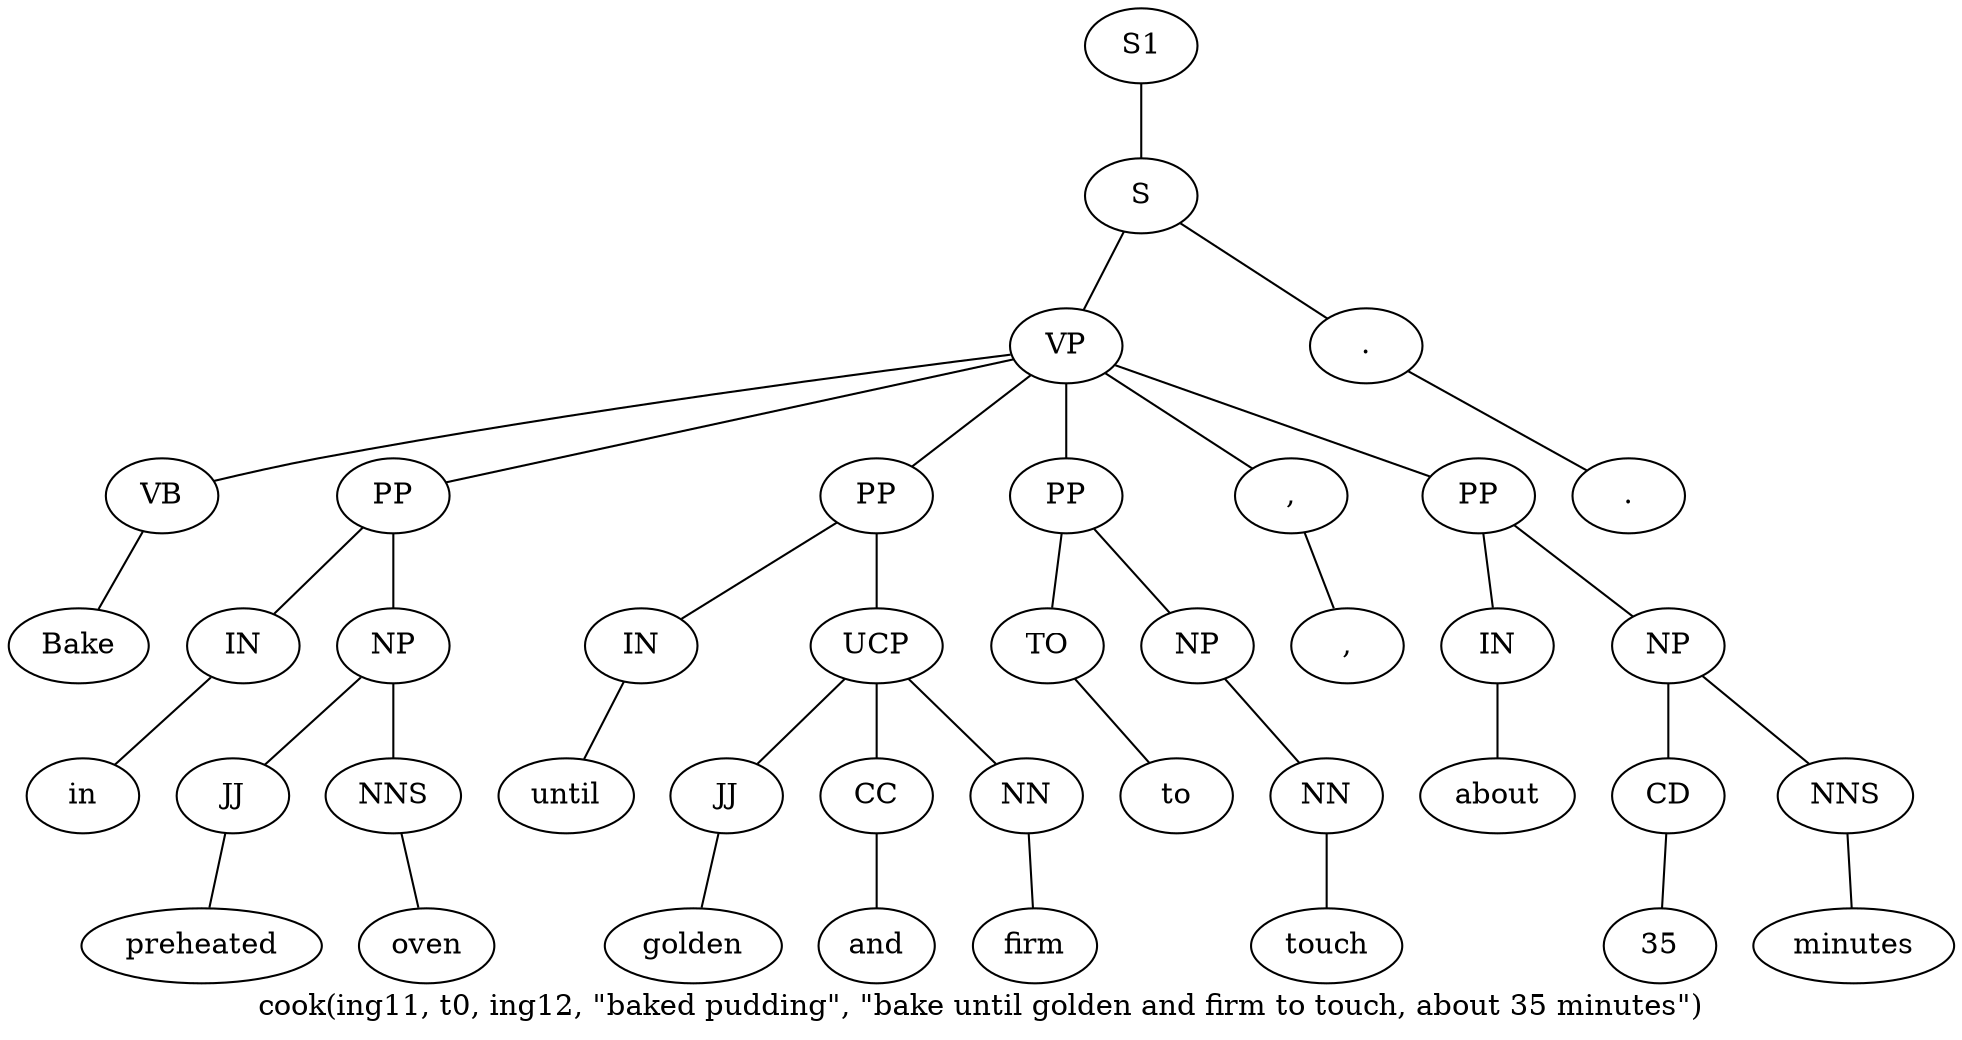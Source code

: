 graph SyntaxGraph {
	label = "cook(ing11, t0, ing12, \"baked pudding\", \"bake until golden and firm to touch, about 35 minutes\")";
	Node0 [label="S1"];
	Node1 [label="S"];
	Node2 [label="VP"];
	Node3 [label="VB"];
	Node4 [label="Bake"];
	Node5 [label="PP"];
	Node6 [label="IN"];
	Node7 [label="in"];
	Node8 [label="NP"];
	Node9 [label="JJ"];
	Node10 [label="preheated"];
	Node11 [label="NNS"];
	Node12 [label="oven"];
	Node13 [label="PP"];
	Node14 [label="IN"];
	Node15 [label="until"];
	Node16 [label="UCP"];
	Node17 [label="JJ"];
	Node18 [label="golden"];
	Node19 [label="CC"];
	Node20 [label="and"];
	Node21 [label="NN"];
	Node22 [label="firm"];
	Node23 [label="PP"];
	Node24 [label="TO"];
	Node25 [label="to"];
	Node26 [label="NP"];
	Node27 [label="NN"];
	Node28 [label="touch"];
	Node29 [label=","];
	Node30 [label=","];
	Node31 [label="PP"];
	Node32 [label="IN"];
	Node33 [label="about"];
	Node34 [label="NP"];
	Node35 [label="CD"];
	Node36 [label="35"];
	Node37 [label="NNS"];
	Node38 [label="minutes"];
	Node39 [label="."];
	Node40 [label="."];

	Node0 -- Node1;
	Node1 -- Node2;
	Node1 -- Node39;
	Node2 -- Node3;
	Node2 -- Node5;
	Node2 -- Node13;
	Node2 -- Node23;
	Node2 -- Node29;
	Node2 -- Node31;
	Node3 -- Node4;
	Node5 -- Node6;
	Node5 -- Node8;
	Node6 -- Node7;
	Node8 -- Node9;
	Node8 -- Node11;
	Node9 -- Node10;
	Node11 -- Node12;
	Node13 -- Node14;
	Node13 -- Node16;
	Node14 -- Node15;
	Node16 -- Node17;
	Node16 -- Node19;
	Node16 -- Node21;
	Node17 -- Node18;
	Node19 -- Node20;
	Node21 -- Node22;
	Node23 -- Node24;
	Node23 -- Node26;
	Node24 -- Node25;
	Node26 -- Node27;
	Node27 -- Node28;
	Node29 -- Node30;
	Node31 -- Node32;
	Node31 -- Node34;
	Node32 -- Node33;
	Node34 -- Node35;
	Node34 -- Node37;
	Node35 -- Node36;
	Node37 -- Node38;
	Node39 -- Node40;
}